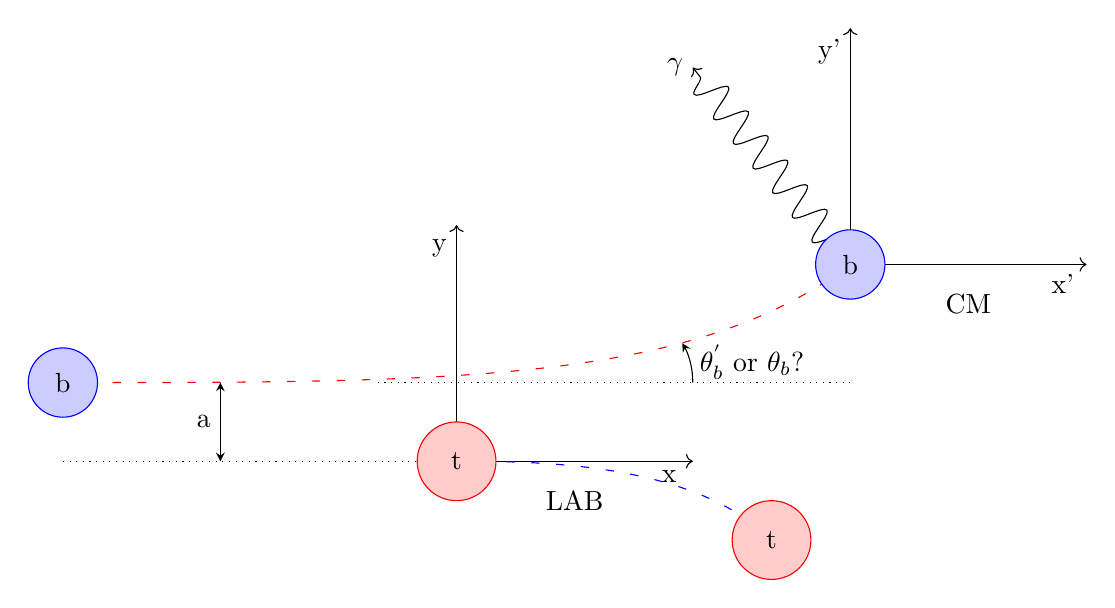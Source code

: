 \begin{tikzpicture}
    % Definitions
    \coordinate (left)  at (-5,1);
    \coordinate (origo) at (0,0);
    \coordinate (right) at (5,2.5);
    \coordinate (down)  at (4,-1); 
    % Lab coordinate system 
    \coordinate (x) at (3,0);
    \coordinate (y) at (0,3);
    \draw[->] (origo) -- node[below, pos=0.9] {x} (x);
    \draw[->] (origo) -- node[left, pos=0.9]  {y} (y);
    \node at (1.5,-0.5) {LAB};
    % CM coordinate system
    \coordinate (cmx) at (8,2.5);
    \coordinate (cmy) at (5,5.5);
    \draw[->] (right) -- node[below, pos=0.9] {x'} (cmx);
    \draw[->] (right) -- node[left, pos=0.9]  {y'} (cmy);
    \node at (6.5, 2) {CM};
    % Lines
    \draw[dotted] (-1,1) -- (5,1);
    \draw[dotted] (-5,0) -- (-0.5,0);
    \draw[<->, >=stealth] (-3,0) -- node[left] {a} (-3,1);
    \draw[red, loosely dashed]  (left) ..  controls (0,1) and (3,1) .. (right);
    \draw[blue, loosely dashed] (origo) .. controls (1,0) and (3,0) .. (4,-1);
    % Angles
    \draw[->, >=stealth] (3,1) arc (0:30:1cm) node[right, pos=0.5] {$\theta^{'}_b$ or $\theta_b$?};
    % Gamma
    \draw[->, decoration={snake,segment length=4mm,amplitude=2mm},decorate] (right) -- (3,5) node[left] {$\gamma$};
    % Particles
    \draw[draw=red,fill=red!20]   (origo) circle[radius=0.5cm] node {t};
    \draw[draw=red,fill=red!20]   (down)  circle[radius=0.5cm] node {t};
    \draw[draw=blue,fill=blue!20] (left)  circle[radius=0.44cm] node {b};
    \draw[draw=blue,fill=blue!20] (right) circle[radius=0.44cm] node {b};
\end{tikzpicture}